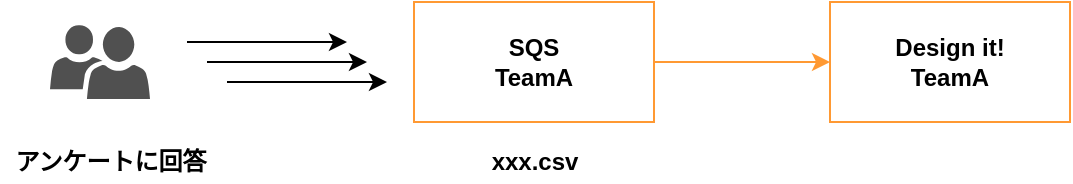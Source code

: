 <mxfile version="12.3.6" type="github" pages="1"><diagram id="QhuKvjZ7QZTRd0Sfu1Nd" name="Page-1"><mxGraphModel dx="1554" dy="1003" grid="1" gridSize="10" guides="1" tooltips="1" connect="1" arrows="1" fold="1" page="1" pageScale="1" pageWidth="827" pageHeight="1169" math="0" shadow="0"><root><mxCell id="0"/><mxCell id="1" parent="0"/><mxCell id="AEFIQqs6armTjTEOA3mJ-1" style="edgeStyle=orthogonalEdgeStyle;rounded=0;orthogonalLoop=1;jettySize=auto;html=1;exitX=1;exitY=0.5;exitDx=0;exitDy=0;strokeColor=#FF9933;" edge="1" parent="1" source="AEFIQqs6armTjTEOA3mJ-2" target="AEFIQqs6armTjTEOA3mJ-3"><mxGeometry relative="1" as="geometry"/></mxCell><mxCell id="AEFIQqs6armTjTEOA3mJ-2" value="&lt;b&gt;SQS&lt;br&gt;TeamA&lt;br&gt;&lt;/b&gt;" style="rounded=0;whiteSpace=wrap;html=1;strokeColor=#FF9933;" vertex="1" parent="1"><mxGeometry x="353" y="170" width="120" height="60" as="geometry"/></mxCell><mxCell id="AEFIQqs6armTjTEOA3mJ-3" value="&lt;b&gt;Design it!&lt;br&gt;TeamA&lt;br&gt;&lt;/b&gt;" style="rounded=0;whiteSpace=wrap;html=1;strokeColor=#FF9933;" vertex="1" parent="1"><mxGeometry x="561" y="170" width="120" height="60" as="geometry"/></mxCell><mxCell id="AEFIQqs6armTjTEOA3mJ-4" value="" style="pointerEvents=1;shadow=0;dashed=0;html=1;strokeColor=none;labelPosition=center;verticalLabelPosition=bottom;verticalAlign=top;align=center;fillColor=#505050;shape=mxgraph.mscae.intune.user_group" vertex="1" parent="1"><mxGeometry x="171" y="181.5" width="50" height="37" as="geometry"/></mxCell><mxCell id="AEFIQqs6armTjTEOA3mJ-5" value="" style="edgeStyle=orthogonalEdgeStyle;rounded=0;orthogonalLoop=1;jettySize=auto;html=1;" edge="1" parent="1"><mxGeometry relative="1" as="geometry"><mxPoint x="239.5" y="190" as="sourcePoint"/><mxPoint x="319.5" y="190" as="targetPoint"/></mxGeometry></mxCell><mxCell id="AEFIQqs6armTjTEOA3mJ-6" value="" style="edgeStyle=orthogonalEdgeStyle;rounded=0;orthogonalLoop=1;jettySize=auto;html=1;" edge="1" parent="1"><mxGeometry relative="1" as="geometry"><mxPoint x="249.5" y="200" as="sourcePoint"/><mxPoint x="329.5" y="200" as="targetPoint"/></mxGeometry></mxCell><mxCell id="AEFIQqs6armTjTEOA3mJ-7" value="" style="edgeStyle=orthogonalEdgeStyle;rounded=0;orthogonalLoop=1;jettySize=auto;html=1;" edge="1" parent="1"><mxGeometry relative="1" as="geometry"><mxPoint x="259.5" y="210" as="sourcePoint"/><mxPoint x="339.5" y="210" as="targetPoint"/></mxGeometry></mxCell><mxCell id="AEFIQqs6armTjTEOA3mJ-8" value="&lt;b&gt;アンケートに回答&lt;/b&gt;" style="text;html=1;align=center;verticalAlign=middle;resizable=0;points=[];;autosize=1;" vertex="1" parent="1"><mxGeometry x="146" y="240" width="110" height="20" as="geometry"/></mxCell><mxCell id="AEFIQqs6armTjTEOA3mJ-9" value="&lt;b&gt;xxx.csv&lt;/b&gt;" style="text;html=1;align=center;verticalAlign=middle;resizable=0;points=[];;autosize=1;" vertex="1" parent="1"><mxGeometry x="383" y="240" width="60" height="20" as="geometry"/></mxCell></root></mxGraphModel></diagram></mxfile>